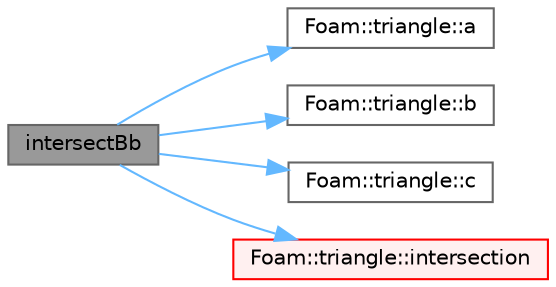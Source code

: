 digraph "intersectBb"
{
 // LATEX_PDF_SIZE
  bgcolor="transparent";
  edge [fontname=Helvetica,fontsize=10,labelfontname=Helvetica,labelfontsize=10];
  node [fontname=Helvetica,fontsize=10,shape=box,height=0.2,width=0.4];
  rankdir="LR";
  Node1 [id="Node000001",label="intersectBb",height=0.2,width=0.4,color="gray40", fillcolor="grey60", style="filled", fontcolor="black",tooltip=" "];
  Node1 -> Node2 [id="edge1_Node000001_Node000002",color="steelblue1",style="solid",tooltip=" "];
  Node2 [id="Node000002",label="Foam::triangle::a",height=0.2,width=0.4,color="grey40", fillcolor="white", style="filled",URL="$classFoam_1_1triangle.html#aed99773b1a36b2916bc224ba0ab6d760",tooltip=" "];
  Node1 -> Node3 [id="edge2_Node000001_Node000003",color="steelblue1",style="solid",tooltip=" "];
  Node3 [id="Node000003",label="Foam::triangle::b",height=0.2,width=0.4,color="grey40", fillcolor="white", style="filled",URL="$classFoam_1_1triangle.html#a89918ba5c14424e72f40280a6c0f5b07",tooltip=" "];
  Node1 -> Node4 [id="edge3_Node000001_Node000004",color="steelblue1",style="solid",tooltip=" "];
  Node4 [id="Node000004",label="Foam::triangle::c",height=0.2,width=0.4,color="grey40", fillcolor="white", style="filled",URL="$classFoam_1_1triangle.html#ae8a6bff6156e38ca676509225413037f",tooltip=" "];
  Node1 -> Node5 [id="edge4_Node000001_Node000005",color="steelblue1",style="solid",tooltip=" "];
  Node5 [id="Node000005",label="Foam::triangle::intersection",height=0.2,width=0.4,color="red", fillcolor="#FFF0F0", style="filled",URL="$classFoam_1_1triangle.html#ac82a9c98ef3be11c0738ec2f39ba8a2c",tooltip=" "];
}
